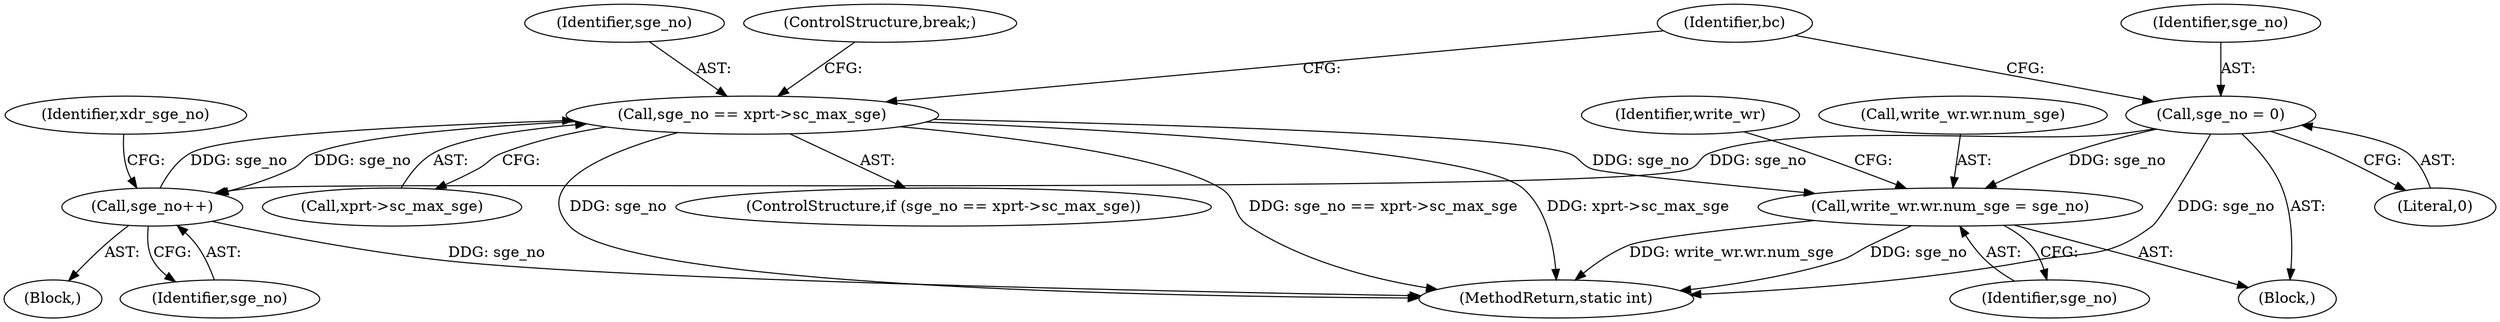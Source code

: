 digraph "1_linux_c70422f760c120480fee4de6c38804c72aa26bc1_34@API" {
"1000347" [label="(Call,write_wr.wr.num_sge = sge_no)"];
"1000308" [label="(Call,sge_no == xprt->sc_max_sge)"];
"1000289" [label="(Call,sge_no++)"];
"1000208" [label="(Call,sge_no = 0)"];
"1000210" [label="(Literal,0)"];
"1000402" [label="(MethodReturn,static int)"];
"1000353" [label="(Identifier,sge_no)"];
"1000309" [label="(Identifier,sge_no)"];
"1000209" [label="(Identifier,sge_no)"];
"1000289" [label="(Call,sge_no++)"];
"1000208" [label="(Call,sge_no = 0)"];
"1000215" [label="(Block,)"];
"1000290" [label="(Identifier,sge_no)"];
"1000292" [label="(Identifier,xdr_sge_no)"];
"1000213" [label="(Identifier,bc)"];
"1000348" [label="(Call,write_wr.wr.num_sge)"];
"1000357" [label="(Identifier,write_wr)"];
"1000112" [label="(Block,)"];
"1000347" [label="(Call,write_wr.wr.num_sge = sge_no)"];
"1000313" [label="(ControlStructure,break;)"];
"1000307" [label="(ControlStructure,if (sge_no == xprt->sc_max_sge))"];
"1000308" [label="(Call,sge_no == xprt->sc_max_sge)"];
"1000310" [label="(Call,xprt->sc_max_sge)"];
"1000347" -> "1000112"  [label="AST: "];
"1000347" -> "1000353"  [label="CFG: "];
"1000348" -> "1000347"  [label="AST: "];
"1000353" -> "1000347"  [label="AST: "];
"1000357" -> "1000347"  [label="CFG: "];
"1000347" -> "1000402"  [label="DDG: sge_no"];
"1000347" -> "1000402"  [label="DDG: write_wr.wr.num_sge"];
"1000308" -> "1000347"  [label="DDG: sge_no"];
"1000208" -> "1000347"  [label="DDG: sge_no"];
"1000308" -> "1000307"  [label="AST: "];
"1000308" -> "1000310"  [label="CFG: "];
"1000309" -> "1000308"  [label="AST: "];
"1000310" -> "1000308"  [label="AST: "];
"1000213" -> "1000308"  [label="CFG: "];
"1000313" -> "1000308"  [label="CFG: "];
"1000308" -> "1000402"  [label="DDG: xprt->sc_max_sge"];
"1000308" -> "1000402"  [label="DDG: sge_no"];
"1000308" -> "1000402"  [label="DDG: sge_no == xprt->sc_max_sge"];
"1000308" -> "1000289"  [label="DDG: sge_no"];
"1000289" -> "1000308"  [label="DDG: sge_no"];
"1000289" -> "1000215"  [label="AST: "];
"1000289" -> "1000290"  [label="CFG: "];
"1000290" -> "1000289"  [label="AST: "];
"1000292" -> "1000289"  [label="CFG: "];
"1000289" -> "1000402"  [label="DDG: sge_no"];
"1000208" -> "1000289"  [label="DDG: sge_no"];
"1000208" -> "1000112"  [label="AST: "];
"1000208" -> "1000210"  [label="CFG: "];
"1000209" -> "1000208"  [label="AST: "];
"1000210" -> "1000208"  [label="AST: "];
"1000213" -> "1000208"  [label="CFG: "];
"1000208" -> "1000402"  [label="DDG: sge_no"];
}
